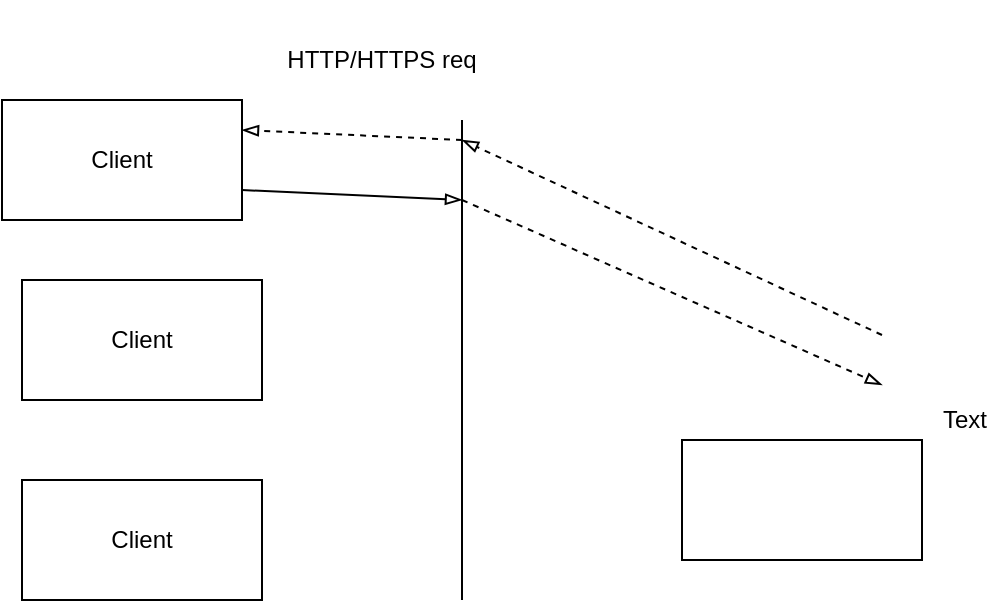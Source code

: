 <mxfile version="23.1.1" type="github">
  <diagram name="Trang-1" id="r7W83mpY1FUaanEF5wJ7">
    <mxGraphModel dx="1050" dy="522" grid="1" gridSize="10" guides="1" tooltips="1" connect="1" arrows="1" fold="1" page="1" pageScale="1" pageWidth="827" pageHeight="1169" math="0" shadow="0">
      <root>
        <mxCell id="0" />
        <mxCell id="1" parent="0" />
        <mxCell id="U7_IIYbIyepS2Sae0Y1p-2" value="HTTP/HTTPS req" style="text;html=1;strokeColor=none;fillColor=none;align=center;verticalAlign=middle;whiteSpace=wrap;rounded=0;" vertex="1" parent="1">
          <mxGeometry x="140" y="20" width="120" height="60" as="geometry" />
        </mxCell>
        <mxCell id="U7_IIYbIyepS2Sae0Y1p-3" value="Client" style="rounded=0;whiteSpace=wrap;html=1;" vertex="1" parent="1">
          <mxGeometry x="10" y="70" width="120" height="60" as="geometry" />
        </mxCell>
        <mxCell id="U7_IIYbIyepS2Sae0Y1p-6" value="Client" style="rounded=0;whiteSpace=wrap;html=1;" vertex="1" parent="1">
          <mxGeometry x="20" y="160" width="120" height="60" as="geometry" />
        </mxCell>
        <mxCell id="U7_IIYbIyepS2Sae0Y1p-7" value="Client" style="rounded=0;whiteSpace=wrap;html=1;" vertex="1" parent="1">
          <mxGeometry x="20" y="260" width="120" height="60" as="geometry" />
        </mxCell>
        <mxCell id="U7_IIYbIyepS2Sae0Y1p-8" value="" style="endArrow=none;html=1;rounded=0;" edge="1" parent="1">
          <mxGeometry width="50" height="50" relative="1" as="geometry">
            <mxPoint x="240" y="320" as="sourcePoint" />
            <mxPoint x="240" y="80" as="targetPoint" />
          </mxGeometry>
        </mxCell>
        <mxCell id="U7_IIYbIyepS2Sae0Y1p-10" value="" style="endArrow=blockThin;html=1;rounded=0;exitX=1;exitY=0.75;exitDx=0;exitDy=0;endFill=0;" edge="1" parent="1" source="U7_IIYbIyepS2Sae0Y1p-3">
          <mxGeometry width="50" height="50" relative="1" as="geometry">
            <mxPoint x="390" y="300" as="sourcePoint" />
            <mxPoint x="240" y="120" as="targetPoint" />
          </mxGeometry>
        </mxCell>
        <mxCell id="U7_IIYbIyepS2Sae0Y1p-11" value="" style="endArrow=blockThin;dashed=1;html=1;rounded=0;endFill=0;entryX=0;entryY=0;entryDx=0;entryDy=52.5;entryPerimeter=0;" edge="1" parent="1">
          <mxGeometry width="50" height="50" relative="1" as="geometry">
            <mxPoint x="240" y="120" as="sourcePoint" />
            <mxPoint x="450" y="212.5" as="targetPoint" />
          </mxGeometry>
        </mxCell>
        <mxCell id="U7_IIYbIyepS2Sae0Y1p-12" value="" style="endArrow=blockThin;dashed=1;html=1;rounded=0;endFill=0;entryX=1;entryY=0.25;entryDx=0;entryDy=0;" edge="1" parent="1" target="U7_IIYbIyepS2Sae0Y1p-3">
          <mxGeometry width="50" height="50" relative="1" as="geometry">
            <mxPoint x="240" y="90" as="sourcePoint" />
            <mxPoint x="250" y="130" as="targetPoint" />
          </mxGeometry>
        </mxCell>
        <mxCell id="U7_IIYbIyepS2Sae0Y1p-13" value="" style="endArrow=blockThin;dashed=1;html=1;rounded=0;endFill=0;exitX=0;exitY=0;exitDx=0;exitDy=27.5;exitPerimeter=0;" edge="1" parent="1">
          <mxGeometry width="50" height="50" relative="1" as="geometry">
            <mxPoint x="450" y="187.5" as="sourcePoint" />
            <mxPoint x="240" y="90" as="targetPoint" />
          </mxGeometry>
        </mxCell>
        <mxCell id="U7_IIYbIyepS2Sae0Y1p-14" value="" style="rounded=0;whiteSpace=wrap;html=1;" vertex="1" parent="1">
          <mxGeometry x="350" y="240" width="120" height="60" as="geometry" />
        </mxCell>
        <mxCell id="U7_IIYbIyepS2Sae0Y1p-16" value="Text" style="text;html=1;align=center;verticalAlign=middle;resizable=0;points=[];autosize=1;strokeColor=none;fillColor=none;" vertex="1" parent="1">
          <mxGeometry x="471" y="215" width="40" height="30" as="geometry" />
        </mxCell>
      </root>
    </mxGraphModel>
  </diagram>
</mxfile>
